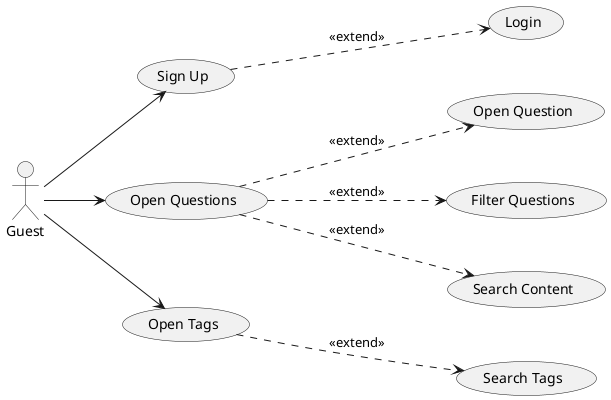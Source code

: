 @startuml

actor Guest

left to right direction

(Login) as UC1
(Sign Up) as UC3

(Open Question) as UC7
(Open Questions) as UC11
(Filter Questions) as UC12

(Search Content) as UC25
(Open Tags) as UC26
(Search Tags) as UC27

UC3 .-down-> UC1 : <<extend>>
UC11 .-down-> UC7 : <<extend>>
UC11 .-down-> UC12 : <<extend>>
UC11 .-down-> UC25 : <<extend>>
UC26 .-down-> UC27 : <<extend>>

Guest --> UC11
Guest --> UC3
Guest --> UC26

@enduml